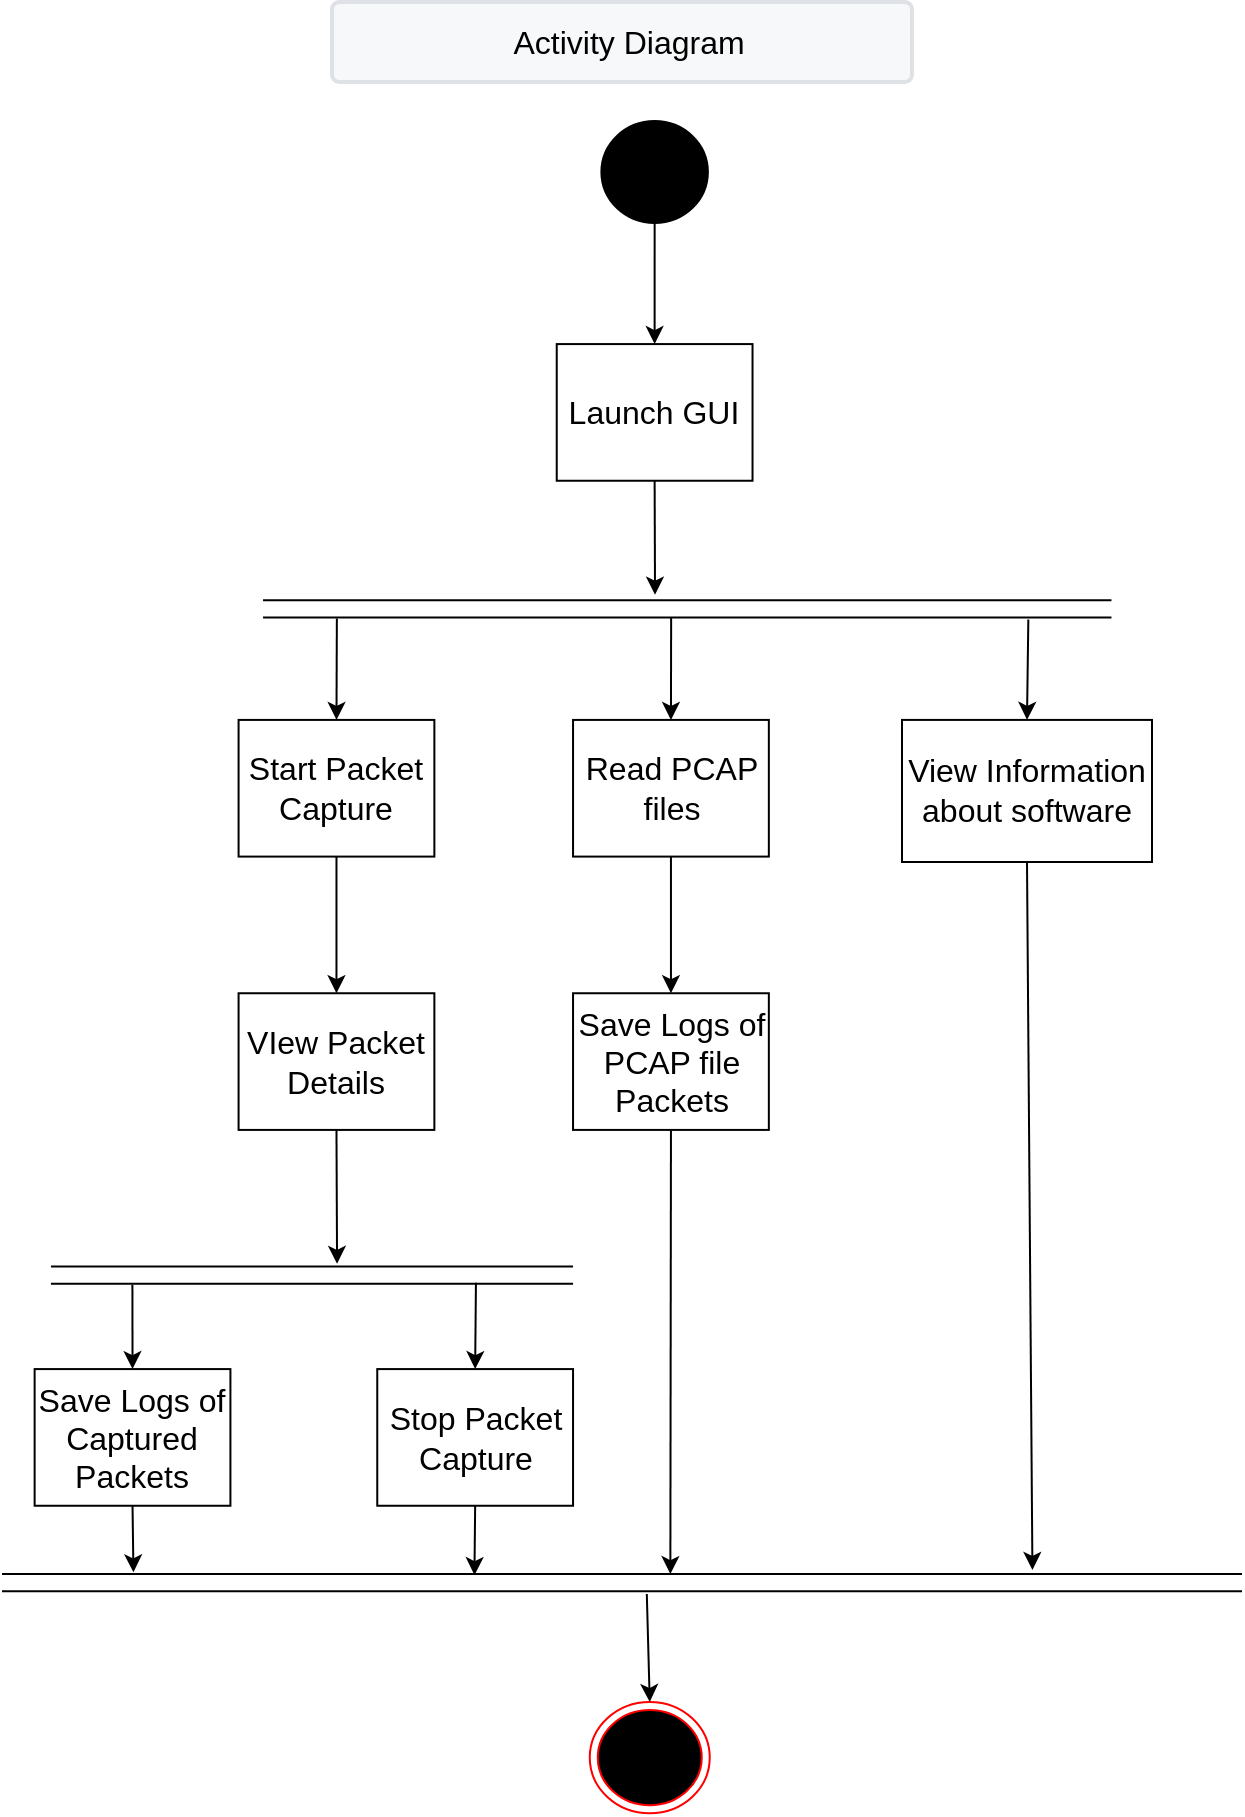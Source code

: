 <mxfile version="26.2.9">
  <diagram id="OkwnyhUCFSwMgW6yAt9E" name="Page-1">
    <mxGraphModel dx="874" dy="492" grid="1" gridSize="10" guides="1" tooltips="1" connect="1" arrows="1" fold="1" page="1" pageScale="1" pageWidth="850" pageHeight="1100" math="0" shadow="0">
      <root>
        <mxCell id="0" />
        <mxCell id="1" parent="0" />
        <mxCell id="7ReiXEfPi8L_ccSz-keL-42" value="" style="group" parent="1" vertex="1" connectable="0">
          <mxGeometry x="150" y="60" width="620" height="905.62" as="geometry" />
        </mxCell>
        <mxCell id="7ReiXEfPi8L_ccSz-keL-40" value="&lt;font style=&quot;font-size: 16px;&quot;&gt;Activity Diagram&lt;/font&gt;" style="rounded=1;arcSize=9;fillColor=#F7F8F9;align=center;spacingLeft=5;strokeColor=#DEE1E6;html=1;strokeWidth=2;fontSize=12" parent="7ReiXEfPi8L_ccSz-keL-42" vertex="1">
          <mxGeometry x="165" width="290" height="40" as="geometry" />
        </mxCell>
        <mxCell id="7ReiXEfPi8L_ccSz-keL-41" value="" style="group" parent="7ReiXEfPi8L_ccSz-keL-42" vertex="1" connectable="0">
          <mxGeometry y="60" width="620" height="845.62" as="geometry" />
        </mxCell>
        <mxCell id="7ReiXEfPi8L_ccSz-keL-1" value="" style="strokeWidth=2;html=1;shape=mxgraph.flowchart.start_2;whiteSpace=wrap;fillColor=#000000;container=0;" parent="7ReiXEfPi8L_ccSz-keL-41" vertex="1">
          <mxGeometry x="300.2" width="52.24" height="50" as="geometry" />
        </mxCell>
        <mxCell id="7ReiXEfPi8L_ccSz-keL-2" value="&lt;font style=&quot;font-size: 16px;&quot;&gt;Launch GUI&lt;/font&gt;" style="points=[[0.25,0,0],[0.5,0,0],[0.75,0,0],[1,0.25,0],[1,0.5,0],[1,0.75,0],[0.75,1,0],[0.5,1,0],[0.25,1,0],[0,0.75,0],[0,0.5,0],[0,0.25,0]];shape=mxgraph.bpmn.task2;whiteSpace=wrap;rectStyle=rounded;size=10;html=1;container=0;expand=0;collapsible=0;taskMarker=abstract;" parent="7ReiXEfPi8L_ccSz-keL-41" vertex="1">
          <mxGeometry x="277.368" y="111.042" width="97.895" height="68.333" as="geometry" />
        </mxCell>
        <mxCell id="7ReiXEfPi8L_ccSz-keL-3" value="&lt;span style=&quot;font-size: 16px;&quot;&gt;Start Packet Capture&lt;/span&gt;" style="points=[[0.25,0,0],[0.5,0,0],[0.75,0,0],[1,0.25,0],[1,0.5,0],[1,0.75,0],[0.75,1,0],[0.5,1,0],[0.25,1,0],[0,0.75,0],[0,0.5,0],[0,0.25,0]];shape=mxgraph.bpmn.task2;whiteSpace=wrap;rectStyle=rounded;size=10;html=1;container=0;expand=0;collapsible=0;taskMarker=abstract;" parent="7ReiXEfPi8L_ccSz-keL-41" vertex="1">
          <mxGeometry x="118.289" y="298.958" width="97.895" height="68.333" as="geometry" />
        </mxCell>
        <mxCell id="7ReiXEfPi8L_ccSz-keL-4" value="&lt;span style=&quot;font-size: 16px;&quot;&gt;Stop Packet Capture&lt;/span&gt;" style="points=[[0.25,0,0],[0.5,0,0],[0.75,0,0],[1,0.25,0],[1,0.5,0],[1,0.75,0],[0.75,1,0],[0.5,1,0],[0.25,1,0],[0,0.75,0],[0,0.5,0],[0,0.25,0]];shape=mxgraph.bpmn.task2;whiteSpace=wrap;rectStyle=rounded;size=10;html=1;container=0;expand=0;collapsible=0;taskMarker=abstract;" parent="7ReiXEfPi8L_ccSz-keL-41" vertex="1">
          <mxGeometry x="187.632" y="623.542" width="97.895" height="68.333" as="geometry" />
        </mxCell>
        <mxCell id="7ReiXEfPi8L_ccSz-keL-5" value="&lt;span style=&quot;font-size: 16px;&quot;&gt;VIew Packet Details&lt;/span&gt;" style="points=[[0.25,0,0],[0.5,0,0],[0.75,0,0],[1,0.25,0],[1,0.5,0],[1,0.75,0],[0.75,1,0],[0.5,1,0],[0.25,1,0],[0,0.75,0],[0,0.5,0],[0,0.25,0]];shape=mxgraph.bpmn.task2;whiteSpace=wrap;rectStyle=rounded;size=10;html=1;container=0;expand=0;collapsible=0;taskMarker=abstract;" parent="7ReiXEfPi8L_ccSz-keL-41" vertex="1">
          <mxGeometry x="118.289" y="435.625" width="97.895" height="68.333" as="geometry" />
        </mxCell>
        <mxCell id="7ReiXEfPi8L_ccSz-keL-6" value="&lt;span style=&quot;font-size: 16px;&quot;&gt;Save Logs of Captured Packets&lt;/span&gt;" style="points=[[0.25,0,0],[0.5,0,0],[0.75,0,0],[1,0.25,0],[1,0.5,0],[1,0.75,0],[0.75,1,0],[0.5,1,0],[0.25,1,0],[0,0.75,0],[0,0.5,0],[0,0.25,0]];shape=mxgraph.bpmn.task2;whiteSpace=wrap;rectStyle=rounded;size=10;html=1;container=0;expand=0;collapsible=0;taskMarker=abstract;" parent="7ReiXEfPi8L_ccSz-keL-41" vertex="1">
          <mxGeometry x="16.316" y="623.542" width="97.895" height="68.333" as="geometry" />
        </mxCell>
        <mxCell id="7ReiXEfPi8L_ccSz-keL-7" value="&lt;span style=&quot;font-size: 16px;&quot;&gt;View Information about software&lt;/span&gt;" style="points=[[0.25,0,0],[0.5,0,0],[0.75,0,0],[1,0.25,0],[1,0.5,0],[1,0.75,0],[0.75,1,0],[0.5,1,0],[0.25,1,0],[0,0.75,0],[0,0.5,0],[0,0.25,0]];shape=mxgraph.bpmn.task2;whiteSpace=wrap;rectStyle=rounded;size=10;html=1;container=0;expand=0;collapsible=0;taskMarker=abstract;" parent="7ReiXEfPi8L_ccSz-keL-41" vertex="1">
          <mxGeometry x="450" y="298.96" width="125" height="71.04" as="geometry" />
        </mxCell>
        <mxCell id="7ReiXEfPi8L_ccSz-keL-8" value="&lt;span style=&quot;font-size: 16px;&quot;&gt;Read PCAP files&lt;/span&gt;" style="points=[[0.25,0,0],[0.5,0,0],[0.75,0,0],[1,0.25,0],[1,0.5,0],[1,0.75,0],[0.75,1,0],[0.5,1,0],[0.25,1,0],[0,0.75,0],[0,0.5,0],[0,0.25,0]];shape=mxgraph.bpmn.task2;whiteSpace=wrap;rectStyle=rounded;size=10;html=1;container=0;expand=0;collapsible=0;taskMarker=abstract;" parent="7ReiXEfPi8L_ccSz-keL-41" vertex="1">
          <mxGeometry x="285.526" y="298.958" width="97.895" height="68.333" as="geometry" />
        </mxCell>
        <mxCell id="7ReiXEfPi8L_ccSz-keL-9" value="" style="endArrow=classic;html=1;rounded=0;exitX=0.5;exitY=1;exitDx=0;exitDy=0;exitPerimeter=0;entryX=0.5;entryY=0;entryDx=0;entryDy=0;entryPerimeter=0;" parent="7ReiXEfPi8L_ccSz-keL-41" source="7ReiXEfPi8L_ccSz-keL-1" target="7ReiXEfPi8L_ccSz-keL-2" edge="1">
          <mxGeometry width="50" height="50" relative="1" as="geometry">
            <mxPoint x="293.684" y="179.375" as="sourcePoint" />
            <mxPoint x="334.474" y="136.667" as="targetPoint" />
          </mxGeometry>
        </mxCell>
        <mxCell id="7ReiXEfPi8L_ccSz-keL-11" value="" style="endArrow=classic;html=1;rounded=0;exitX=0.5;exitY=1;exitDx=0;exitDy=0;exitPerimeter=0;entryX=0.5;entryY=0;entryDx=0;entryDy=0;entryPerimeter=0;" parent="7ReiXEfPi8L_ccSz-keL-41" source="7ReiXEfPi8L_ccSz-keL-3" target="7ReiXEfPi8L_ccSz-keL-5" edge="1">
          <mxGeometry width="50" height="50" relative="1" as="geometry">
            <mxPoint x="293.684" y="350.208" as="sourcePoint" />
            <mxPoint x="334.474" y="307.5" as="targetPoint" />
          </mxGeometry>
        </mxCell>
        <mxCell id="7ReiXEfPi8L_ccSz-keL-12" value="" style="endArrow=classic;html=1;rounded=0;entryX=0.5;entryY=0;entryDx=0;entryDy=0;entryPerimeter=0;exitX=0.156;exitY=1.061;exitDx=0;exitDy=0;exitPerimeter=0;" parent="7ReiXEfPi8L_ccSz-keL-41" source="7ReiXEfPi8L_ccSz-keL-27" target="7ReiXEfPi8L_ccSz-keL-6" edge="1">
          <mxGeometry width="50" height="50" relative="1" as="geometry">
            <mxPoint x="65.263" y="580.833" as="sourcePoint" />
            <mxPoint x="334.474" y="307.5" as="targetPoint" />
          </mxGeometry>
        </mxCell>
        <mxCell id="7ReiXEfPi8L_ccSz-keL-13" value="&lt;span style=&quot;font-size: 16px;&quot;&gt;Save Logs of PCAP file Packets&lt;/span&gt;" style="points=[[0.25,0,0],[0.5,0,0],[0.75,0,0],[1,0.25,0],[1,0.5,0],[1,0.75,0],[0.75,1,0],[0.5,1,0],[0.25,1,0],[0,0.75,0],[0,0.5,0],[0,0.25,0]];shape=mxgraph.bpmn.task2;whiteSpace=wrap;rectStyle=rounded;size=10;html=1;container=0;expand=0;collapsible=0;taskMarker=abstract;" parent="7ReiXEfPi8L_ccSz-keL-41" vertex="1">
          <mxGeometry x="285.526" y="435.625" width="97.895" height="68.333" as="geometry" />
        </mxCell>
        <mxCell id="7ReiXEfPi8L_ccSz-keL-14" value="" style="endArrow=classic;html=1;rounded=0;entryX=0.5;entryY=0;entryDx=0;entryDy=0;entryPerimeter=0;exitX=0.814;exitY=0.95;exitDx=0;exitDy=0;exitPerimeter=0;" parent="7ReiXEfPi8L_ccSz-keL-41" source="7ReiXEfPi8L_ccSz-keL-27" target="7ReiXEfPi8L_ccSz-keL-4" edge="1">
          <mxGeometry width="50" height="50" relative="1" as="geometry">
            <mxPoint x="236.579" y="580.833" as="sourcePoint" />
            <mxPoint x="130.526" y="512.5" as="targetPoint" />
          </mxGeometry>
        </mxCell>
        <mxCell id="7ReiXEfPi8L_ccSz-keL-15" value="" style="endArrow=classic;html=1;rounded=0;exitX=0.5;exitY=1;exitDx=0;exitDy=0;exitPerimeter=0;entryX=0.462;entryY=-0.328;entryDx=0;entryDy=0;entryPerimeter=0;" parent="7ReiXEfPi8L_ccSz-keL-41" source="7ReiXEfPi8L_ccSz-keL-2" target="7ReiXEfPi8L_ccSz-keL-19" edge="1">
          <mxGeometry width="50" height="50" relative="1" as="geometry">
            <mxPoint x="322.237" y="187.917" as="sourcePoint" />
            <mxPoint x="314.079" y="239.167" as="targetPoint" />
          </mxGeometry>
        </mxCell>
        <mxCell id="7ReiXEfPi8L_ccSz-keL-18" value="" style="endArrow=classic;html=1;rounded=0;exitX=0.5;exitY=1;exitDx=0;exitDy=0;exitPerimeter=0;entryX=0.5;entryY=0;entryDx=0;entryDy=0;entryPerimeter=0;" parent="7ReiXEfPi8L_ccSz-keL-41" source="7ReiXEfPi8L_ccSz-keL-8" target="7ReiXEfPi8L_ccSz-keL-13" edge="1">
          <mxGeometry width="50" height="50" relative="1" as="geometry">
            <mxPoint x="220.263" y="316.042" as="sourcePoint" />
            <mxPoint x="220.263" y="384.375" as="targetPoint" />
          </mxGeometry>
        </mxCell>
        <mxCell id="7ReiXEfPi8L_ccSz-keL-19" value="" style="verticalLabelPosition=bottom;shadow=0;dashed=0;align=center;html=1;verticalAlign=top;shape=mxgraph.electrical.transmission.2_line_bus;container=0;" parent="7ReiXEfPi8L_ccSz-keL-41" vertex="1">
          <mxGeometry x="130.526" y="239.167" width="424.211" height="8.542" as="geometry" />
        </mxCell>
        <mxCell id="7ReiXEfPi8L_ccSz-keL-20" value="" style="endArrow=classic;html=1;rounded=0;entryX=0.5;entryY=0;entryDx=0;entryDy=0;entryPerimeter=0;exitX=0.087;exitY=1.061;exitDx=0;exitDy=0;exitPerimeter=0;" parent="7ReiXEfPi8L_ccSz-keL-41" source="7ReiXEfPi8L_ccSz-keL-19" target="7ReiXEfPi8L_ccSz-keL-3" edge="1">
          <mxGeometry width="50" height="50" relative="1" as="geometry">
            <mxPoint x="179.474" y="273.333" as="sourcePoint" />
            <mxPoint x="321.421" y="246" as="targetPoint" />
          </mxGeometry>
        </mxCell>
        <mxCell id="7ReiXEfPi8L_ccSz-keL-21" value="" style="endArrow=classic;html=1;rounded=0;entryX=0.5;entryY=0;entryDx=0;entryDy=0;entryPerimeter=0;exitX=0.481;exitY=1.006;exitDx=0;exitDy=0;exitPerimeter=0;" parent="7ReiXEfPi8L_ccSz-keL-41" source="7ReiXEfPi8L_ccSz-keL-19" target="7ReiXEfPi8L_ccSz-keL-8" edge="1">
          <mxGeometry width="50" height="50" relative="1" as="geometry">
            <mxPoint x="269.211" y="249.417" as="sourcePoint" />
            <mxPoint x="329.579" y="254.542" as="targetPoint" />
          </mxGeometry>
        </mxCell>
        <mxCell id="7ReiXEfPi8L_ccSz-keL-22" value="" style="endArrow=classic;html=1;rounded=0;exitX=0.902;exitY=1.117;exitDx=0;exitDy=0;exitPerimeter=0;entryX=0.5;entryY=0;entryDx=0;entryDy=0;entryPerimeter=0;" parent="7ReiXEfPi8L_ccSz-keL-41" source="7ReiXEfPi8L_ccSz-keL-19" target="7ReiXEfPi8L_ccSz-keL-7" edge="1">
          <mxGeometry width="50" height="50" relative="1" as="geometry">
            <mxPoint x="338.553" y="205" as="sourcePoint" />
            <mxPoint x="337.737" y="263.083" as="targetPoint" />
          </mxGeometry>
        </mxCell>
        <mxCell id="7ReiXEfPi8L_ccSz-keL-27" value="" style="verticalLabelPosition=bottom;shadow=0;dashed=0;align=center;html=1;verticalAlign=top;shape=mxgraph.electrical.transmission.2_line_bus;container=0;" parent="7ReiXEfPi8L_ccSz-keL-41" vertex="1">
          <mxGeometry x="24.474" y="572.292" width="261.053" height="8.542" as="geometry" />
        </mxCell>
        <mxCell id="7ReiXEfPi8L_ccSz-keL-28" value="" style="endArrow=classic;html=1;rounded=0;exitX=0.5;exitY=1;exitDx=0;exitDy=0;exitPerimeter=0;entryX=0.548;entryY=-0.161;entryDx=0;entryDy=0;entryPerimeter=0;" parent="7ReiXEfPi8L_ccSz-keL-41" source="7ReiXEfPi8L_ccSz-keL-5" target="7ReiXEfPi8L_ccSz-keL-27" edge="1">
          <mxGeometry width="50" height="50" relative="1" as="geometry">
            <mxPoint x="203.947" y="478.333" as="sourcePoint" />
            <mxPoint x="244.737" y="435.625" as="targetPoint" />
          </mxGeometry>
        </mxCell>
        <mxCell id="7ReiXEfPi8L_ccSz-keL-29" value="" style="ellipse;html=1;shape=endState;fillColor=#000000;strokeColor=#ff0000;container=0;" parent="7ReiXEfPi8L_ccSz-keL-41" vertex="1">
          <mxGeometry x="293.88" y="790" width="60" height="55.62" as="geometry" />
        </mxCell>
        <mxCell id="7ReiXEfPi8L_ccSz-keL-30" value="" style="verticalLabelPosition=bottom;shadow=0;dashed=0;align=center;html=1;verticalAlign=top;shape=mxgraph.electrical.transmission.2_line_bus;container=0;" parent="7ReiXEfPi8L_ccSz-keL-41" vertex="1">
          <mxGeometry y="726.042" width="620" height="8.542" as="geometry" />
        </mxCell>
        <mxCell id="7ReiXEfPi8L_ccSz-keL-31" value="" style="endArrow=classic;html=1;rounded=0;exitX=0.5;exitY=1;exitDx=0;exitDy=0;exitPerimeter=0;entryX=0.106;entryY=-0.106;entryDx=0;entryDy=0;entryPerimeter=0;" parent="7ReiXEfPi8L_ccSz-keL-41" source="7ReiXEfPi8L_ccSz-keL-6" target="7ReiXEfPi8L_ccSz-keL-30" edge="1">
          <mxGeometry width="50" height="50" relative="1" as="geometry">
            <mxPoint x="244.737" y="589.375" as="sourcePoint" />
            <mxPoint x="65.263" y="726.042" as="targetPoint" />
          </mxGeometry>
        </mxCell>
        <mxCell id="7ReiXEfPi8L_ccSz-keL-32" value="" style="endArrow=classic;html=1;rounded=0;exitX=0.5;exitY=1;exitDx=0;exitDy=0;exitPerimeter=0;entryX=0.381;entryY=0.061;entryDx=0;entryDy=0;entryPerimeter=0;" parent="7ReiXEfPi8L_ccSz-keL-41" source="7ReiXEfPi8L_ccSz-keL-4" target="7ReiXEfPi8L_ccSz-keL-30" edge="1">
          <mxGeometry width="50" height="50" relative="1" as="geometry">
            <mxPoint x="73.421" y="700.417" as="sourcePoint" />
            <mxPoint x="74.237" y="733.729" as="targetPoint" />
          </mxGeometry>
        </mxCell>
        <mxCell id="7ReiXEfPi8L_ccSz-keL-33" value="" style="endArrow=classic;html=1;rounded=0;exitX=0.5;exitY=1;exitDx=0;exitDy=0;exitPerimeter=0;entryX=0.539;entryY=0;entryDx=0;entryDy=0;entryPerimeter=0;" parent="7ReiXEfPi8L_ccSz-keL-41" source="7ReiXEfPi8L_ccSz-keL-13" target="7ReiXEfPi8L_ccSz-keL-30" edge="1">
          <mxGeometry width="50" height="50" relative="1" as="geometry">
            <mxPoint x="244.737" y="700.417" as="sourcePoint" />
            <mxPoint x="244.737" y="735.438" as="targetPoint" />
          </mxGeometry>
        </mxCell>
        <mxCell id="7ReiXEfPi8L_ccSz-keL-34" value="" style="endArrow=classic;html=1;rounded=0;exitX=0.5;exitY=1;exitDx=0;exitDy=0;exitPerimeter=0;entryX=0.831;entryY=-0.243;entryDx=0;entryDy=0;entryPerimeter=0;" parent="7ReiXEfPi8L_ccSz-keL-41" source="7ReiXEfPi8L_ccSz-keL-7" target="7ReiXEfPi8L_ccSz-keL-30" edge="1">
          <mxGeometry width="50" height="50" relative="1" as="geometry">
            <mxPoint x="342.632" y="512.5" as="sourcePoint" />
            <mxPoint x="522.105" y="700.417" as="targetPoint" />
          </mxGeometry>
        </mxCell>
        <mxCell id="7ReiXEfPi8L_ccSz-keL-35" value="" style="endArrow=classic;html=1;rounded=0;exitX=0.52;exitY=1.162;exitDx=0;exitDy=0;exitPerimeter=0;entryX=0.5;entryY=0;entryDx=0;entryDy=0;" parent="7ReiXEfPi8L_ccSz-keL-41" source="7ReiXEfPi8L_ccSz-keL-30" target="7ReiXEfPi8L_ccSz-keL-29" edge="1">
          <mxGeometry width="50" height="50" relative="1" as="geometry">
            <mxPoint x="334.474" y="187.917" as="sourcePoint" />
            <mxPoint x="334.474" y="245.146" as="targetPoint" />
          </mxGeometry>
        </mxCell>
      </root>
    </mxGraphModel>
  </diagram>
</mxfile>
